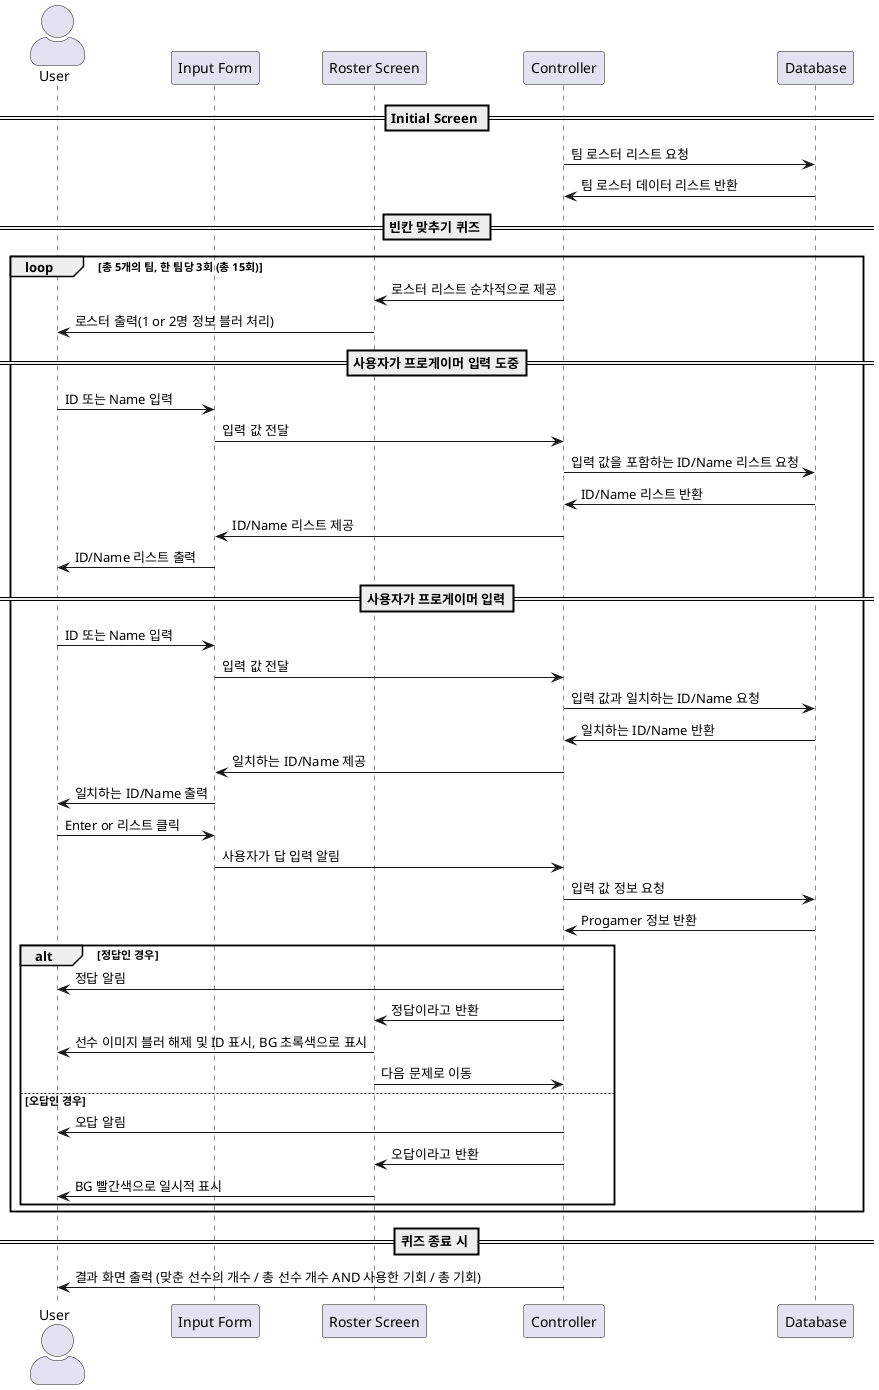 @startuml
skinparam actorStyle awesome
actor User
participant "Input Form" as IF
participant "Roster Screen" as RS
participant "Controller" as CR
participant "Database" as DB

== Initial Screen ==
CR -> DB : 팀 로스터 리스트 요청
DB -> CR : 팀 로스터 데이터 리스트 반환
== 빈칸 맞추기 퀴즈 ==
loop 총 5개의 팀, 한 팀당 3회 (총 15회)
    CR -> RS : 로스터 리스트 순차적으로 제공
    RS -> User : 로스터 출력(1 or 2명 정보 블러 처리)
    ==사용자가 프로게이머 입력 도중==
    User -> IF : ID 또는 Name 입력
    IF -> CR : 입력 값 전달
    CR -> DB : 입력 값을 포함하는 ID/Name 리스트 요청
    DB -> CR : ID/Name 리스트 반환
    CR -> IF : ID/Name 리스트 제공
    IF -> User : ID/Name 리스트 출력

    ==사용자가 프로게이머 입력==
    User -> IF : ID 또는 Name 입력
    IF -> CR : 입력 값 전달
    CR -> DB : 입력 값과 일치하는 ID/Name 요청
    DB -> CR : 일치하는 ID/Name 반환
    CR -> IF : 일치하는 ID/Name 제공
    IF -> User : 일치하는 ID/Name 출력
    User -> IF : Enter or 리스트 클릭
    IF -> CR : 사용자가 답 입력 알림
    CR -> DB : 입력 값 정보 요청
    DB -> CR : Progamer 정보 반환

    alt 정답인 경우
        CR -> User : 정답 알림
        CR -> RS : 정답이라고 반환
        RS -> User : 선수 이미지 블러 해제 및 ID 표시, BG 초록색으로 표시
        RS -> CR : 다음 문제로 이동
    else 오답인 경우
        CR -> User : 오답 알림
        CR -> RS : 오답이라고 반환
        RS -> User : BG 빨간색으로 일시적 표시
    end
end

== 퀴즈 종료 시 ==
CR -> User : 결과 화면 출력 (맞춘 선수의 개수 / 총 선수 개수 AND 사용한 기회 / 총 기회)

@enduml
